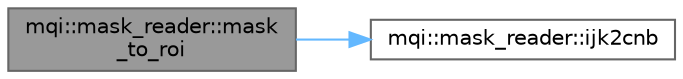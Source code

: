digraph "mqi::mask_reader::mask_to_roi"
{
 // LATEX_PDF_SIZE
  bgcolor="transparent";
  edge [fontname=Helvetica,fontsize=10,labelfontname=Helvetica,labelfontsize=10];
  node [fontname=Helvetica,fontsize=10,shape=box,height=0.2,width=0.4];
  rankdir="LR";
  Node1 [id="Node000001",label="mqi::mask_reader::mask\l_to_roi",height=0.2,width=0.4,color="gray40", fillcolor="grey60", style="filled", fontcolor="black",tooltip="Converts the bitmap mask into a more compressed Region of Interest (ROI) representation."];
  Node1 -> Node2 [id="edge1_Node000001_Node000002",color="steelblue1",style="solid",tooltip=" "];
  Node2 [id="Node000002",label="mqi::mask_reader::ijk2cnb",height=0.2,width=0.4,color="grey40", fillcolor="white", style="filled",URL="$classmqi_1_1mask__reader.html#a7f9db1c0f6b5813166a7545b8005691c",tooltip="Converts 3D grid indices (i, j, k) to a 1D flattened index."];
}
